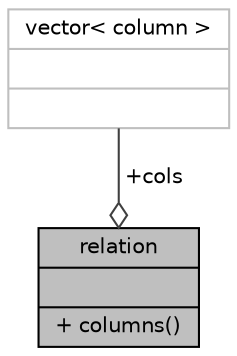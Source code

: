 digraph "relation"
{
 // LATEX_PDF_SIZE
  edge [fontname="Helvetica",fontsize="10",labelfontname="Helvetica",labelfontsize="10"];
  node [fontname="Helvetica",fontsize="10",shape=record];
  Node1 [label="{relation\n||+ columns()\l}",height=0.2,width=0.4,color="black", fillcolor="grey75", style="filled", fontcolor="black",tooltip=" "];
  Node2 -> Node1 [color="grey25",fontsize="10",style="solid",label=" +cols" ,arrowhead="odiamond",fontname="Helvetica"];
  Node2 [label="{vector\< column \>\n||}",height=0.2,width=0.4,color="grey75", fillcolor="white", style="filled",tooltip=" "];
}
